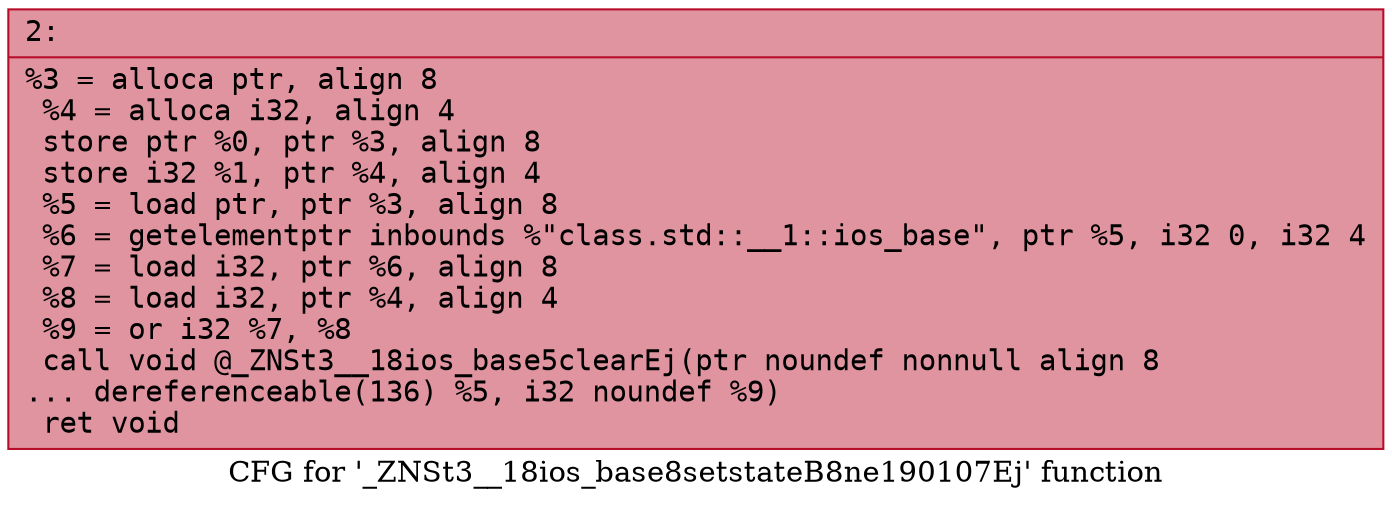 digraph "CFG for '_ZNSt3__18ios_base8setstateB8ne190107Ej' function" {
	label="CFG for '_ZNSt3__18ios_base8setstateB8ne190107Ej' function";

	Node0x6000005c6300 [shape=record,color="#b70d28ff", style=filled, fillcolor="#b70d2870" fontname="Courier",label="{2:\l|  %3 = alloca ptr, align 8\l  %4 = alloca i32, align 4\l  store ptr %0, ptr %3, align 8\l  store i32 %1, ptr %4, align 4\l  %5 = load ptr, ptr %3, align 8\l  %6 = getelementptr inbounds %\"class.std::__1::ios_base\", ptr %5, i32 0, i32 4\l  %7 = load i32, ptr %6, align 8\l  %8 = load i32, ptr %4, align 4\l  %9 = or i32 %7, %8\l  call void @_ZNSt3__18ios_base5clearEj(ptr noundef nonnull align 8\l... dereferenceable(136) %5, i32 noundef %9)\l  ret void\l}"];
}
